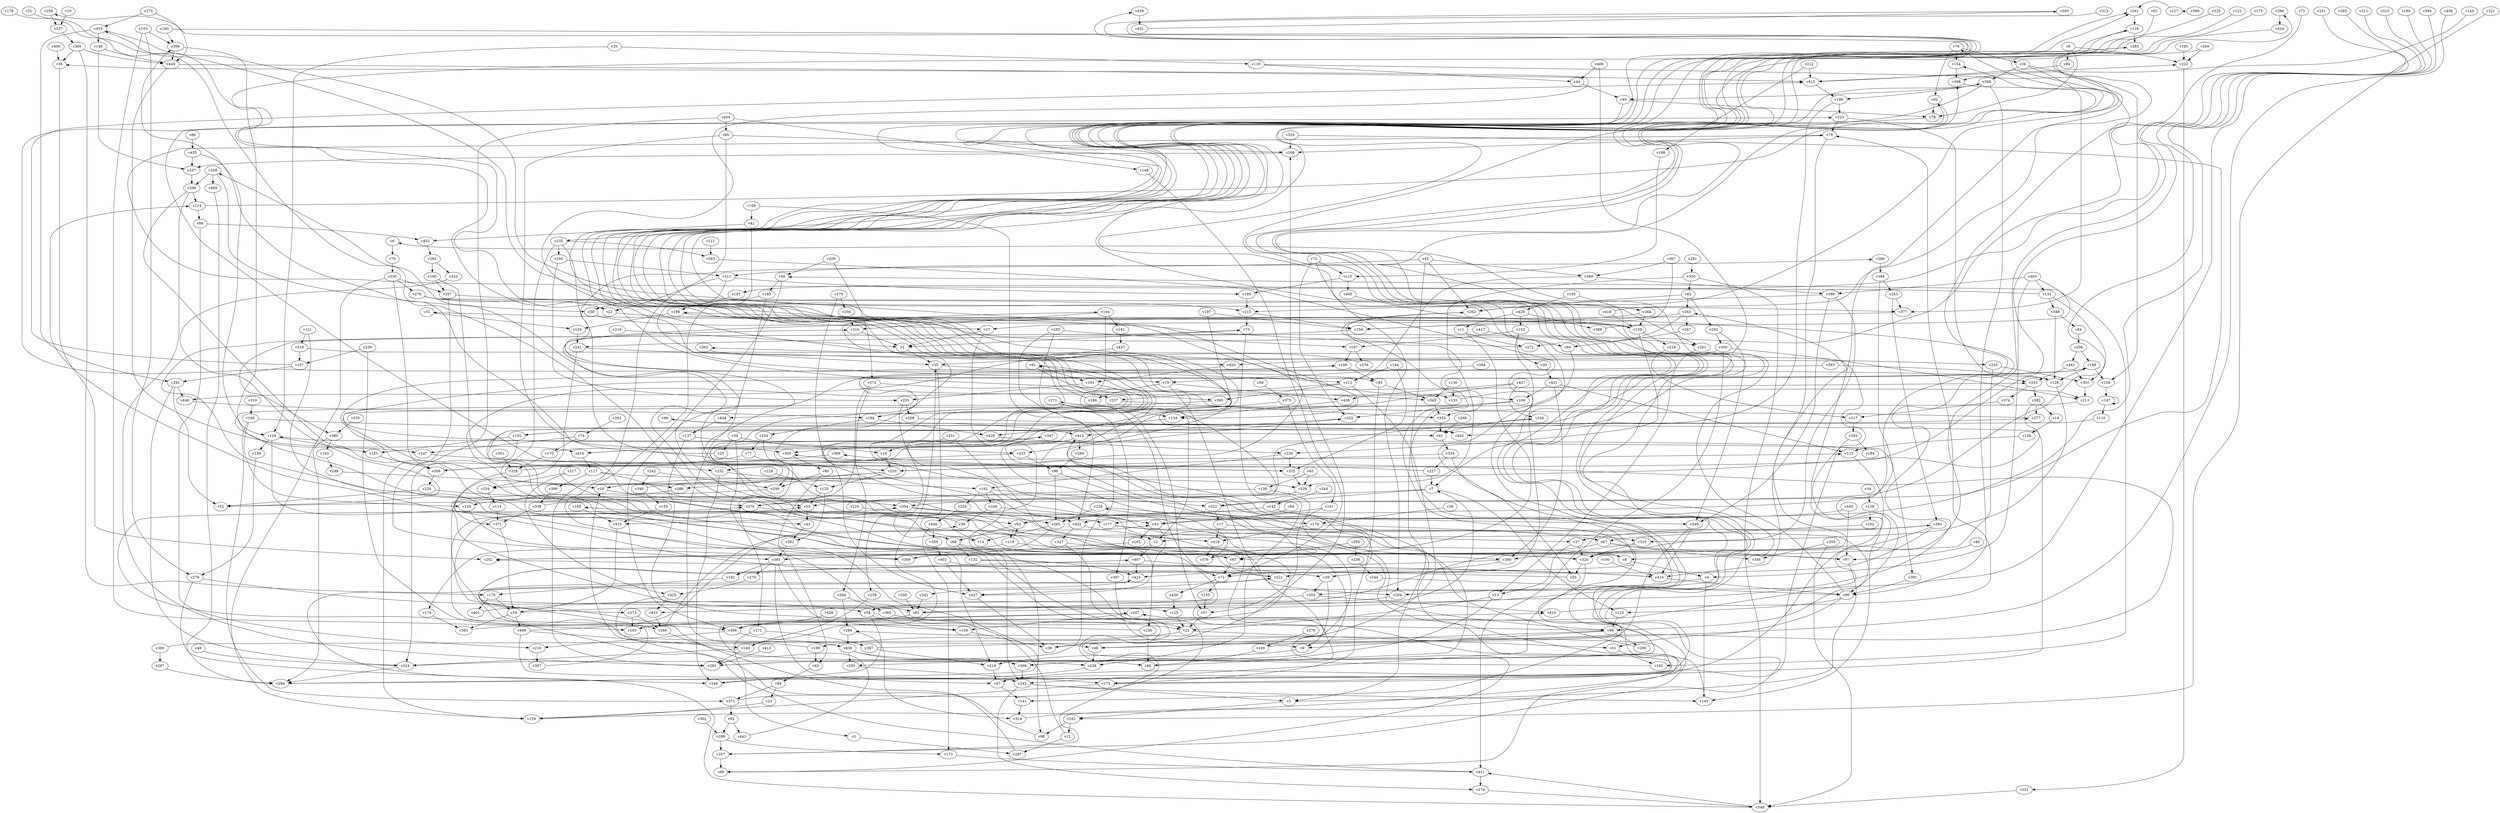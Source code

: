 // Benchmark game 674 - 450 vertices
// time_bound: 188
// targets: v389
digraph G {
    v0 [name="v0", player=0];
    v1 [name="v1", player=1];
    v2 [name="v2", player=0];
    v3 [name="v3", player=0];
    v4 [name="v4", player=1];
    v5 [name="v5", player=0];
    v6 [name="v6", player=1];
    v7 [name="v7", player=0];
    v8 [name="v8", player=1];
    v9 [name="v9", player=1];
    v10 [name="v10", player=1];
    v11 [name="v11", player=0];
    v12 [name="v12", player=0];
    v13 [name="v13", player=0];
    v14 [name="v14", player=1];
    v15 [name="v15", player=1];
    v16 [name="v16", player=1];
    v17 [name="v17", player=0];
    v18 [name="v18", player=0];
    v19 [name="v19", player=0];
    v20 [name="v20", player=1];
    v21 [name="v21", player=1];
    v22 [name="v22", player=1];
    v23 [name="v23", player=1];
    v24 [name="v24", player=0];
    v25 [name="v25", player=0];
    v26 [name="v26", player=1];
    v27 [name="v27", player=0];
    v28 [name="v28", player=0];
    v29 [name="v29", player=0];
    v30 [name="v30", player=0];
    v31 [name="v31", player=0];
    v32 [name="v32", player=0];
    v33 [name="v33", player=0];
    v34 [name="v34", player=1];
    v35 [name="v35", player=0];
    v36 [name="v36", player=0];
    v37 [name="v37", player=1];
    v38 [name="v38", player=1];
    v39 [name="v39", player=0];
    v40 [name="v40", player=1];
    v41 [name="v41", player=0];
    v42 [name="v42", player=1];
    v43 [name="v43", player=0];
    v44 [name="v44", player=0];
    v45 [name="v45", player=0];
    v46 [name="v46", player=1];
    v47 [name="v47", player=0];
    v48 [name="v48", player=0];
    v49 [name="v49", player=1];
    v50 [name="v50", player=1];
    v51 [name="v51", player=0];
    v52 [name="v52", player=1];
    v53 [name="v53", player=0];
    v54 [name="v54", player=0];
    v55 [name="v55", player=1];
    v56 [name="v56", player=1];
    v57 [name="v57", player=1];
    v58 [name="v58", player=1];
    v59 [name="v59", player=1];
    v60 [name="v60", player=0];
    v61 [name="v61", player=1];
    v62 [name="v62", player=1];
    v63 [name="v63", player=0];
    v64 [name="v64", player=1];
    v65 [name="v65", player=1];
    v66 [name="v66", player=0];
    v67 [name="v67", player=0];
    v68 [name="v68", player=0];
    v69 [name="v69", player=0];
    v70 [name="v70", player=1];
    v71 [name="v71", player=0];
    v72 [name="v72", player=0];
    v73 [name="v73", player=1];
    v74 [name="v74", player=1];
    v75 [name="v75", player=0];
    v76 [name="v76", player=0];
    v77 [name="v77", player=1];
    v78 [name="v78", player=1];
    v79 [name="v79", player=0];
    v80 [name="v80", player=1];
    v81 [name="v81", player=1];
    v82 [name="v82", player=0];
    v83 [name="v83", player=0];
    v84 [name="v84", player=0];
    v85 [name="v85", player=0];
    v86 [name="v86", player=0];
    v87 [name="v87", player=1];
    v88 [name="v88", player=0];
    v89 [name="v89", player=0];
    v90 [name="v90", player=1];
    v91 [name="v91", player=1];
    v92 [name="v92", player=0];
    v93 [name="v93", player=1];
    v94 [name="v94", player=0];
    v95 [name="v95", player=0];
    v96 [name="v96", player=1];
    v97 [name="v97", player=1];
    v98 [name="v98", player=0];
    v99 [name="v99", player=0];
    v100 [name="v100", player=1];
    v101 [name="v101", player=0];
    v102 [name="v102", player=1];
    v103 [name="v103", player=1];
    v104 [name="v104", player=1];
    v105 [name="v105", player=1];
    v106 [name="v106", player=1];
    v107 [name="v107", player=1];
    v108 [name="v108", player=1];
    v109 [name="v109", player=0];
    v110 [name="v110", player=1];
    v111 [name="v111", player=0];
    v112 [name="v112", player=1];
    v113 [name="v113", player=1];
    v114 [name="v114", player=0];
    v115 [name="v115", player=0];
    v116 [name="v116", player=1];
    v117 [name="v117", player=1];
    v118 [name="v118", player=1];
    v119 [name="v119", player=1];
    v120 [name="v120", player=1];
    v121 [name="v121", player=0];
    v122 [name="v122", player=1];
    v123 [name="v123", player=1];
    v124 [name="v124", player=0];
    v125 [name="v125", player=1];
    v126 [name="v126", player=1];
    v127 [name="v127", player=1];
    v128 [name="v128", player=1];
    v129 [name="v129", player=0];
    v130 [name="v130", player=1];
    v131 [name="v131", player=1];
    v132 [name="v132", player=0];
    v133 [name="v133", player=1];
    v134 [name="v134", player=0];
    v135 [name="v135", player=1];
    v136 [name="v136", player=1];
    v137 [name="v137", player=0];
    v138 [name="v138", player=1];
    v139 [name="v139", player=0];
    v140 [name="v140", player=0];
    v141 [name="v141", player=0];
    v142 [name="v142", player=0];
    v143 [name="v143", player=1];
    v144 [name="v144", player=0];
    v145 [name="v145", player=1];
    v146 [name="v146", player=0];
    v147 [name="v147", player=1];
    v148 [name="v148", player=0];
    v149 [name="v149", player=0];
    v150 [name="v150", player=1];
    v151 [name="v151", player=0];
    v152 [name="v152", player=1];
    v153 [name="v153", player=0];
    v154 [name="v154", player=0];
    v155 [name="v155", player=1];
    v156 [name="v156", player=0];
    v157 [name="v157", player=1];
    v158 [name="v158", player=0];
    v159 [name="v159", player=0];
    v160 [name="v160", player=0];
    v161 [name="v161", player=1];
    v162 [name="v162", player=0];
    v163 [name="v163", player=1];
    v164 [name="v164", player=0];
    v165 [name="v165", player=1];
    v166 [name="v166", player=1];
    v167 [name="v167", player=0];
    v168 [name="v168", player=1];
    v169 [name="v169", player=1];
    v170 [name="v170", player=1];
    v171 [name="v171", player=0];
    v172 [name="v172", player=1];
    v173 [name="v173", player=0];
    v174 [name="v174", player=1];
    v175 [name="v175", player=1];
    v176 [name="v176", player=1];
    v177 [name="v177", player=0];
    v178 [name="v178", player=0];
    v179 [name="v179", player=1];
    v180 [name="v180", player=1];
    v181 [name="v181", player=0];
    v182 [name="v182", player=0];
    v183 [name="v183", player=1];
    v184 [name="v184", player=0];
    v185 [name="v185", player=0];
    v186 [name="v186", player=0];
    v187 [name="v187", player=0];
    v188 [name="v188", player=1];
    v189 [name="v189", player=1];
    v190 [name="v190", player=0];
    v191 [name="v191", player=0];
    v192 [name="v192", player=0];
    v193 [name="v193", player=1];
    v194 [name="v194", player=0];
    v195 [name="v195", player=0];
    v196 [name="v196", player=0];
    v197 [name="v197", player=0];
    v198 [name="v198", player=0];
    v199 [name="v199", player=0];
    v200 [name="v200", player=1];
    v201 [name="v201", player=1];
    v202 [name="v202", player=0];
    v203 [name="v203", player=1];
    v204 [name="v204", player=1];
    v205 [name="v205", player=0];
    v206 [name="v206", player=1];
    v207 [name="v207", player=0];
    v208 [name="v208", player=1];
    v209 [name="v209", player=1];
    v210 [name="v210", player=1];
    v211 [name="v211", player=1];
    v212 [name="v212", player=1];
    v213 [name="v213", player=1];
    v214 [name="v214", player=0];
    v215 [name="v215", player=0];
    v216 [name="v216", player=0];
    v217 [name="v217", player=1];
    v218 [name="v218", player=0];
    v219 [name="v219", player=0];
    v220 [name="v220", player=0];
    v221 [name="v221", player=1];
    v222 [name="v222", player=1];
    v223 [name="v223", player=1];
    v224 [name="v224", player=1];
    v225 [name="v225", player=1];
    v226 [name="v226", player=0];
    v227 [name="v227", player=1];
    v228 [name="v228", player=1];
    v229 [name="v229", player=0];
    v230 [name="v230", player=1];
    v231 [name="v231", player=1];
    v232 [name="v232", player=0];
    v233 [name="v233", player=0];
    v234 [name="v234", player=0];
    v235 [name="v235", player=1];
    v236 [name="v236", player=1];
    v237 [name="v237", player=0];
    v238 [name="v238", player=0];
    v239 [name="v239", player=0];
    v240 [name="v240", player=0];
    v241 [name="v241", player=0];
    v242 [name="v242", player=0];
    v243 [name="v243", player=0];
    v244 [name="v244", player=1];
    v245 [name="v245", player=1];
    v246 [name="v246", player=1];
    v247 [name="v247", player=1];
    v248 [name="v248", player=1];
    v249 [name="v249", player=0];
    v250 [name="v250", player=0];
    v251 [name="v251", player=1];
    v252 [name="v252", player=1];
    v253 [name="v253", player=0];
    v254 [name="v254", player=1];
    v255 [name="v255", player=0];
    v256 [name="v256", player=1];
    v257 [name="v257", player=0];
    v258 [name="v258", player=0];
    v259 [name="v259", player=0];
    v260 [name="v260", player=0];
    v261 [name="v261", player=0];
    v262 [name="v262", player=0];
    v263 [name="v263", player=1];
    v264 [name="v264", player=1];
    v265 [name="v265", player=1];
    v266 [name="v266", player=1];
    v267 [name="v267", player=0];
    v268 [name="v268", player=1];
    v269 [name="v269", player=0];
    v270 [name="v270", player=1];
    v271 [name="v271", player=1];
    v272 [name="v272", player=1];
    v273 [name="v273", player=0];
    v274 [name="v274", player=0];
    v275 [name="v275", player=0];
    v276 [name="v276", player=1];
    v277 [name="v277", player=1];
    v278 [name="v278", player=1];
    v279 [name="v279", player=0];
    v280 [name="v280", player=0];
    v281 [name="v281", player=1];
    v282 [name="v282", player=0];
    v283 [name="v283", player=1];
    v284 [name="v284", player=1];
    v285 [name="v285", player=1];
    v286 [name="v286", player=1];
    v287 [name="v287", player=0];
    v288 [name="v288", player=0];
    v289 [name="v289", player=1];
    v290 [name="v290", player=1];
    v291 [name="v291", player=1];
    v292 [name="v292", player=0];
    v293 [name="v293", player=1];
    v294 [name="v294", player=0];
    v295 [name="v295", player=0];
    v296 [name="v296", player=0];
    v297 [name="v297", player=0];
    v298 [name="v298", player=0];
    v299 [name="v299", player=1];
    v300 [name="v300", player=0];
    v301 [name="v301", player=0];
    v302 [name="v302", player=0];
    v303 [name="v303", player=1];
    v304 [name="v304", player=1];
    v305 [name="v305", player=0];
    v306 [name="v306", player=1];
    v307 [name="v307", player=1];
    v308 [name="v308", player=0];
    v309 [name="v309", player=1];
    v310 [name="v310", player=1];
    v311 [name="v311", player=1];
    v312 [name="v312", player=1];
    v313 [name="v313", player=0];
    v314 [name="v314", player=1];
    v315 [name="v315", player=0];
    v316 [name="v316", player=0];
    v317 [name="v317", player=0];
    v318 [name="v318", player=1];
    v319 [name="v319", player=1];
    v320 [name="v320", player=0];
    v321 [name="v321", player=1];
    v322 [name="v322", player=1];
    v323 [name="v323", player=0];
    v324 [name="v324", player=1];
    v325 [name="v325", player=1];
    v326 [name="v326", player=0];
    v327 [name="v327", player=0];
    v328 [name="v328", player=0];
    v329 [name="v329", player=0];
    v330 [name="v330", player=0];
    v331 [name="v331", player=1];
    v332 [name="v332", player=0];
    v333 [name="v333", player=1];
    v334 [name="v334", player=1];
    v335 [name="v335", player=0];
    v336 [name="v336", player=1];
    v337 [name="v337", player=1];
    v338 [name="v338", player=0];
    v339 [name="v339", player=1];
    v340 [name="v340", player=0];
    v341 [name="v341", player=0];
    v342 [name="v342", player=1];
    v343 [name="v343", player=1];
    v344 [name="v344", player=1];
    v345 [name="v345", player=0];
    v346 [name="v346", player=1];
    v347 [name="v347", player=1];
    v348 [name="v348", player=0];
    v349 [name="v349", player=0];
    v350 [name="v350", player=1];
    v351 [name="v351", player=1];
    v352 [name="v352", player=0];
    v353 [name="v353", player=1];
    v354 [name="v354", player=1];
    v355 [name="v355", player=1];
    v356 [name="v356", player=1];
    v357 [name="v357", player=1];
    v358 [name="v358", player=1];
    v359 [name="v359", player=1];
    v360 [name="v360", player=0];
    v361 [name="v361", player=1];
    v362 [name="v362", player=0];
    v363 [name="v363", player=0];
    v364 [name="v364", player=0];
    v365 [name="v365", player=0];
    v366 [name="v366", player=1];
    v367 [name="v367", player=0];
    v368 [name="v368", player=1];
    v369 [name="v369", player=1];
    v370 [name="v370", player=1];
    v371 [name="v371", player=1];
    v372 [name="v372", player=1];
    v373 [name="v373", player=1];
    v374 [name="v374", player=0];
    v375 [name="v375", player=1];
    v376 [name="v376", player=1];
    v377 [name="v377", player=1];
    v378 [name="v378", player=1];
    v379 [name="v379", player=1];
    v380 [name="v380", player=1];
    v381 [name="v381", player=1];
    v382 [name="v382", player=1];
    v383 [name="v383", player=0];
    v384 [name="v384", player=1];
    v385 [name="v385", player=0];
    v386 [name="v386", player=1];
    v387 [name="v387", player=0];
    v388 [name="v388", player=1];
    v389 [name="v389", player=0, target=1];
    v390 [name="v390", player=0];
    v391 [name="v391", player=0];
    v392 [name="v392", player=0];
    v393 [name="v393", player=0];
    v394 [name="v394", player=1];
    v395 [name="v395", player=1];
    v396 [name="v396", player=0];
    v397 [name="v397", player=1];
    v398 [name="v398", player=1];
    v399 [name="v399", player=0];
    v400 [name="v400", player=0];
    v401 [name="v401", player=0];
    v402 [name="v402", player=0];
    v403 [name="v403", player=0];
    v404 [name="v404", player=0];
    v405 [name="v405", player=0];
    v406 [name="v406", player=0];
    v407 [name="v407", player=0];
    v408 [name="v408", player=1];
    v409 [name="v409", player=0];
    v410 [name="v410", player=1];
    v411 [name="v411", player=0];
    v412 [name="v412", player=0];
    v413 [name="v413", player=1];
    v414 [name="v414", player=0];
    v415 [name="v415", player=1];
    v416 [name="v416", player=0];
    v417 [name="v417", player=0];
    v418 [name="v418", player=0];
    v419 [name="v419", player=0];
    v420 [name="v420", player=0];
    v421 [name="v421", player=1];
    v422 [name="v422", player=1];
    v423 [name="v423", player=1];
    v424 [name="v424", player=1];
    v425 [name="v425", player=0];
    v426 [name="v426", player=1];
    v427 [name="v427", player=0];
    v428 [name="v428", player=0];
    v429 [name="v429", player=1];
    v430 [name="v430", player=1];
    v431 [name="v431", player=1];
    v432 [name="v432", player=0];
    v433 [name="v433", player=0];
    v434 [name="v434", player=0];
    v435 [name="v435", player=0];
    v436 [name="v436", player=0];
    v437 [name="v437", player=1];
    v438 [name="v438", player=1];
    v439 [name="v439", player=1];
    v440 [name="v440", player=1];
    v441 [name="v441", player=1];
    v442 [name="v442", player=1];
    v443 [name="v443", player=0];
    v444 [name="v444", player=1];
    v445 [name="v445", player=0];
    v446 [name="v446", player=0];
    v447 [name="v447", player=0];
    v448 [name="v448", player=1];
    v449 [name="v449", player=0];

    v0 -> v78;
    v1 -> v35;
    v2 -> v174 [constraint="t >= 4"];
    v3 -> v252;
    v4 -> v145;
    v5 -> v287;
    v6 -> v70;
    v7 -> v123;
    v8 -> v361 [constraint="t mod 4 == 3"];
    v9 -> v219;
    v10 -> v337;
    v11 -> v87;
    v12 -> v73 [constraint="t < 7"];
    v13 -> v369;
    v14 -> v185 [constraint="t < 15"];
    v15 -> v204;
    v16 -> v370;
    v17 -> v419;
    v18 -> v220;
    v19 -> v158;
    v20 -> v124;
    v21 -> v199;
    v22 -> v2 [constraint="t >= 5"];
    v23 -> v159;
    v24 -> v82 [constraint="t >= 5"];
    v25 -> v396 [constraint="t >= 4"];
    v26 -> v368;
    v27 -> v315;
    v28 -> v179;
    v29 -> v303;
    v30 -> v421;
    v31 -> v345 [constraint="t >= 1"];
    v32 -> v126;
    v33 -> v162;
    v34 -> v138;
    v35 -> v14;
    v36 -> v202;
    v37 -> v320;
    v38 -> v166;
    v39 -> v113 [constraint="t mod 5 == 2"];
    v40 -> v7 [constraint="t mod 3 == 0"];
    v41 -> v334;
    v42 -> v432;
    v43 -> v392;
    v44 -> v40;
    v45 -> v360;
    v46 -> v97;
    v47 -> v141;
    v48 -> v238;
    v49 -> v324;
    v50 -> v18;
    v51 -> v182;
    v52 -> v336 [constraint="t < 7"];
    v53 -> v43;
    v54 -> v146;
    v55 -> v214 [constraint="t < 5"];
    v56 -> v183;
    v57 -> v21;
    v58 -> v27;
    v59 -> v375;
    v60 -> v353;
    v61 -> v109 [constraint="t mod 2 == 1"];
    v62 -> v292;
    v63 -> v95;
    v64 -> v422;
    v65 -> v136 [constraint="t mod 2 == 1"];
    v66 -> v352 [constraint="t >= 4"];
    v67 -> v433 [constraint="t < 13"];
    v68 -> v132;
    v69 -> v316 [constraint="t >= 1"];
    v70 -> v330;
    v71 -> v155;
    v72 -> v352;
    v73 -> v1;
    v74 -> v247;
    v75 -> v241 [constraint="t >= 1"];
    v76 -> v26;
    v77 -> v356;
    v78 -> v83 [constraint="t >= 4"];
    v79 -> v166;
    v80 -> v299;
    v81 -> v7;
    v82 -> v283 [constraint="t < 9"];
    v83 -> v345;
    v84 -> v206;
    v85 -> v22;
    v86 -> v435;
    v87 -> v71;
    v88 -> v412;
    v89 -> v210;
    v90 -> v6 [constraint="t < 12"];
    v91 -> v395;
    v92 -> v443;
    v93 -> v124 [constraint="t < 6"];
    v94 -> v415;
    v95 -> v373;
    v96 -> v69 [constraint="t < 6"];
    v97 -> v188 [constraint="t mod 5 == 1"];
    v98 -> v221 [constraint="t mod 3 == 0"];
    v99 -> v48;
    v100 -> v414;
    v101 -> v33;
    v102 -> v67;
    v103 -> v193;
    v104 -> v316;
    v105 -> v255;
    v106 -> v135 [constraint="t < 6"];
    v107 -> v298;
    v108 -> v38;
    v109 -> v192 [constraint="t mod 3 == 2"];
    v110 -> v357 [constraint="t >= 5"];
    v111 -> v383;
    v112 -> v38;
    v113 -> v145;
    v114 -> v371;
    v115 -> v189;
    v116 -> v444 [constraint="t mod 4 == 1"];
    v117 -> v87 [constraint="t < 14"];
    v118 -> v202;
    v119 -> v90 [constraint="t mod 3 == 2"];
    v120 -> v392;
    v121 -> v318;
    v122 -> v235 [constraint="t mod 2 == 0"];
    v123 -> v99;
    v124 -> v151;
    v125 -> v21;
    v126 -> v241;
    v127 -> v341 [constraint="t mod 4 == 3"];
    v128 -> v280 [constraint="t < 15"];
    v129 -> v309 [constraint="t mod 5 == 3"];
    v130 -> v135;
    v131 -> v79 [constraint="t mod 3 == 1"];
    v132 -> v423 [constraint="t mod 2 == 1"];
    v133 -> v315;
    v134 -> v428;
    v135 -> v213 [constraint="t < 15"];
    v136 -> v260;
    v137 -> v233;
    v138 -> v102;
    v139 -> v279;
    v140 -> v35;
    v141 -> v314;
    v142 -> v357 [constraint="t >= 2"];
    v143 -> v398 [constraint="t < 12"];
    v144 -> v112;
    v145 -> v228 [constraint="t >= 4"];
    v146 -> v368 [constraint="t >= 1"];
    v147 -> v147;
    v148 -> v440;
    v149 -> v71;
    v150 -> v258 [constraint="t < 6"];
    v151 -> v356;
    v152 -> v151;
    v153 -> v29;
    v154 -> v398;
    v155 -> v57;
    v156 -> v147;
    v157 -> v415 [constraint="t >= 2"];
    v158 -> v113;
    v159 -> v262 [constraint="t mod 4 == 3"];
    v160 -> v99 [constraint="t mod 2 == 1"];
    v161 -> v322;
    v162 -> v309;
    v163 -> v248;
    v164 -> v439 [constraint="t >= 4"];
    v165 -> v222;
    v166 -> v107;
    v167 -> v276;
    v168 -> v41;
    v169 -> v422;
    v170 -> v341 [constraint="t mod 5 == 2"];
    v171 -> v5;
    v172 -> v284 [constraint="t >= 1"];
    v173 -> v411;
    v174 -> v363;
    v175 -> v262 [constraint="t < 13"];
    v176 -> v401;
    v177 -> v99 [constraint="t >= 4"];
    v178 -> v447 [constraint="t >= 1"];
    v179 -> v419;
    v180 -> v33 [constraint="t mod 2 == 1"];
    v181 -> v437;
    v182 -> v333 [constraint="t mod 3 == 1"];
    v183 -> v58;
    v184 -> v188 [constraint="t mod 4 == 1"];
    v185 -> v315;
    v186 -> v442;
    v187 -> v196;
    v188 -> v128;
    v189 -> v215;
    v190 -> v232;
    v191 -> v416 [constraint="t < 13"];
    v192 -> v176;
    v193 -> v106 [constraint="t >= 5"];
    v194 -> v234;
    v195 -> v201;
    v196 -> v126;
    v197 -> v233;
    v198 -> v115;
    v199 -> v16;
    v200 -> v81;
    v201 -> v13;
    v202 -> v412 [constraint="t mod 2 == 1"];
    v203 -> v184;
    v204 -> v54;
    v205 -> v236;
    v206 -> v441;
    v207 -> v108;
    v208 -> v442;
    v209 -> v372;
    v210 -> v307;
    v211 -> v283;
    v212 -> v415;
    v213 -> v219 [constraint="t mod 4 == 2"];
    v214 -> v76 [constraint="t < 9"];
    v215 -> v358;
    v216 -> v1;
    v217 -> v425;
    v218 -> v317;
    v219 -> v47;
    v220 -> v286;
    v221 -> v326 [constraint="t mod 3 == 2"];
    v222 -> v331;
    v223 -> v333;
    v224 -> v354;
    v225 -> v265;
    v226 -> v332;
    v227 -> v277 [constraint="t mod 4 == 3"];
    v228 -> v179;
    v229 -> v120;
    v230 -> v370 [constraint="t < 5"];
    v231 -> v419;
    v232 -> v161;
    v233 -> v96;
    v234 -> v171;
    v235 -> v332;
    v236 -> v244;
    v237 -> v353;
    v238 -> v146;
    v239 -> v157;
    v240 -> v414;
    v241 -> v420;
    v242 -> v299;
    v243 -> v274;
    v244 -> v90;
    v245 -> v301;
    v246 -> v39;
    v247 -> v220;
    v248 -> v16;
    v249 -> v207 [constraint="t >= 4"];
    v250 -> v446;
    v251 -> v187 [constraint="t < 10"];
    v252 -> v12;
    v253 -> v377;
    v254 -> v114;
    v255 -> v259;
    v256 -> v316;
    v257 -> v215;
    v258 -> v337;
    v259 -> v140;
    v260 -> v125 [constraint="t < 6"];
    v261 -> v74;
    v262 -> v423 [constraint="t mod 3 == 2"];
    v263 -> v201 [constraint="t < 8"];
    v264 -> v150;
    v265 -> v14;
    v266 -> v33 [constraint="t < 12"];
    v267 -> v60;
    v268 -> v41;
    v269 -> v245 [constraint="t < 14"];
    v270 -> v425;
    v271 -> v134;
    v272 -> v32 [constraint="t < 6"];
    v273 -> v193;
    v274 -> v349;
    v275 -> v440;
    v276 -> v104 [constraint="t >= 5"];
    v277 -> v341 [constraint="t >= 3"];
    v278 -> v152 [constraint="t < 15"];
    v279 -> v146;
    v280 -> v394;
    v281 -> v350;
    v282 -> v323;
    v283 -> v434 [constraint="t < 8"];
    v284 -> v438;
    v285 -> v167;
    v286 -> v129;
    v287 -> v407 [constraint="t >= 5"];
    v288 -> v96;
    v289 -> v173;
    v290 -> v116 [constraint="t mod 4 == 2"];
    v291 -> v52;
    v292 -> v240;
    v293 -> v254 [constraint="t mod 5 == 4"];
    v294 -> v347 [constraint="t >= 1"];
    v295 -> v172;
    v296 -> v424;
    v297 -> v294;
    v298 -> v320 [constraint="t < 8"];
    v299 -> v99 [constraint="t >= 4"];
    v300 -> v213 [constraint="t < 8"];
    v301 -> v213;
    v302 -> v289;
    v303 -> v81;
    v304 -> v365;
    v305 -> v80;
    v306 -> v210;
    v307 -> v354 [constraint="t < 11"];
    v308 -> v356;
    v309 -> v343 [constraint="t mod 4 == 1"];
    v310 -> v260;
    v311 -> v220 [constraint="t >= 3"];
    v312 -> v376 [constraint="t < 10"];
    v313 -> v370 [constraint="t mod 5 == 3"];
    v314 -> v398 [constraint="t mod 3 == 2"];
    v315 -> v24;
    v316 -> v1;
    v317 -> v203;
    v318 -> v306 [constraint="t < 7"];
    v319 -> v168;
    v320 -> v243;
    v321 -> v252 [constraint="t >= 1"];
    v322 -> v17;
    v323 -> v52 [constraint="t mod 5 == 0"];
    v324 -> v294;
    v325 -> v134 [constraint="t mod 2 == 1"];
    v326 -> v409;
    v327 -> v21;
    v328 -> v362 [constraint="t < 6"];
    v329 -> v322 [constraint="t < 10"];
    v330 -> v159;
    v331 -> v349;
    v332 -> v305 [constraint="t < 5"];
    v333 -> v382;
    v334 -> v55;
    v335 -> v380;
    v336 -> v41;
    v337 -> v366 [constraint="t < 13"];
    v338 -> v271 [constraint="t mod 5 == 3"];
    v339 -> v43 [constraint="t mod 5 == 0"];
    v340 -> v88 [constraint="t >= 2"];
    v341 -> v116;
    v342 -> v81;
    v343 -> v27;
    v344 -> v142;
    v345 -> v353;
    v346 -> v154 [constraint="t < 6"];
    v347 -> v416;
    v348 -> v84;
    v349 -> v423 [constraint="t mod 5 == 1"];
    v350 -> v62;
    v351 -> v328;
    v352 -> v412;
    v353 -> v41;
    v354 -> v68;
    v355 -> v346;
    v356 -> v91 [constraint="t mod 4 == 2"];
    v357 -> v69;
    v358 -> v380 [constraint="t < 12"];
    v359 -> v402;
    v360 -> v112;
    v361 -> v320;
    v362 -> v35;
    v363 -> v207 [constraint="t >= 2"];
    v364 -> v15;
    v365 -> v21;
    v366 -> v36;
    v367 -> v360;
    v368 -> v295 [constraint="t mod 5 == 3"];
    v369 -> v243;
    v370 -> v93;
    v371 -> v24;
    v372 -> v370;
    v373 -> v223 [constraint="t mod 4 == 3"];
    v374 -> v317;
    v375 -> v194;
    v376 -> v91 [constraint="t >= 5"];
    v377 -> v16 [constraint="t < 15"];
    v378 -> v249;
    v379 -> v447;
    v380 -> v163;
    v381 -> v192;
    v382 -> v277;
    v383 -> v303 [constraint="t < 12"];
    v384 -> v342 [constraint="t mod 4 == 0"];
    v385 -> v381 [constraint="t >= 2"];
    v386 -> v240;
    v387 -> v308 [constraint="t >= 4"];
    v388 -> v56 [constraint="t mod 3 == 2"];
    v389 -> v36 [constraint="t < 15"];
    v390 -> v127 [constraint="t mod 3 == 0"];
    v391 -> v90;
    v392 -> v381;
    v393 -> v369 [constraint="t >= 5"];
    v394 -> v253;
    v395 -> v294 [constraint="t < 10"];
    v396 -> v440;
    v397 -> v9;
    v398 -> v152 [constraint="t mod 4 == 3"];
    v399 -> v338;
    v400 -> v36;
    v401 -> v196 [constraint="t < 5"];
    v402 -> v221;
    v403 -> v386;
    v404 -> v85;
    v405 -> v150;
    v406 -> v44;
    v407 -> v423;
    v408 -> v48 [constraint="t < 15"];
    v409 -> v294;
    v410 -> v79;
    v411 -> v53 [constraint="t >= 1"];
    v412 -> v305;
    v413 -> v283;
    v414 -> v202 [constraint="t mod 4 == 3"];
    v415 -> v222 [constraint="t mod 2 == 1"];
    v416 -> v117;
    v417 -> v60;
    v418 -> v296 [constraint="t < 12"];
    v419 -> v376;
    v420 -> v191;
    v421 -> v109;
    v422 -> v327;
    v423 -> v273 [constraint="t < 11"];
    v424 -> v47 [constraint="t < 10"];
    v425 -> v48;
    v426 -> v306;
    v427 -> v194 [constraint="t < 7"];
    v428 -> v226;
    v429 -> v11;
    v430 -> v125;
    v431 -> v293 [constraint="t >= 2"];
    v432 -> v282;
    v433 -> v266;
    v434 -> v264 [constraint="t >= 1"];
    v435 -> v124;
    v436 -> v134;
    v437 -> v448 [constraint="t < 8"];
    v438 -> v369;
    v439 -> v431;
    v440 -> v415;
    v441 -> v301;
    v442 -> v263 [constraint="t >= 4"];
    v443 -> v410 [constraint="t mod 3 == 0"];
    v444 -> v137;
    v445 -> v177;
    v446 -> v173;
    v447 -> v38;
    v448 -> v194;
    v449 -> v39 [constraint="t >= 3"];
    v304 -> v284;
    v42 -> v309;
    v71 -> v430;
    v112 -> v395;
    v67 -> v97;
    v81 -> v306;
    v330 -> v257;
    v278 -> v377;
    v7 -> v354;
    v152 -> v324;
    v99 -> v290;
    v271 -> v71;
    v199 -> v63;
    v435 -> v107;
    v118 -> v93;
    v278 -> v22;
    v119 -> v44;
    v211 -> v189;
    v326 -> v298;
    v203 -> v47;
    v115 -> v405;
    v394 -> v391;
    v226 -> v161;
    v45 -> v262;
    v117 -> v399;
    v303 -> v410;
    v264 -> v358;
    v427 -> v336;
    v20 -> v119;
    v50 -> v25;
    v224 -> v52;
    v404 -> v381;
    v220 -> v120;
    v257 -> v159;
    v246 -> v33;
    v170 -> v328;
    v220 -> v16;
    v206 -> v188;
    v21 -> v51;
    v367 -> v358;
    v381 -> v47;
    v148 -> v107;
    v343 -> v267;
    v429 -> v153;
    v421 -> v260;
    v76 -> v82;
    v96 -> v265;
    v194 -> v428;
    v333 -> v374;
    v140 -> v283;
    v137 -> v81;
    v343 -> v272;
    v387 -> v219;
    v411 -> v274;
    v2 -> v407;
    v27 -> v1;
    v429 -> v388;
    v449 -> v243;
    v438 -> v66;
    v235 -> v105;
    v330 -> v356;
    v300 -> v35;
    v242 -> v340;
    v406 -> v420;
    v350 -> v349;
    v45 -> v211;
    v326 -> v58;
    v215 -> v73;
    v130 -> v345;
    v249 -> v66;
    v381 -> v108;
    v93 -> v118;
    v373 -> v92;
    v167 -> v106;
    v379 -> v256;
    v121 -> v53;
    v255 -> v208;
    v99 -> v9;
    v26 -> v377;
    v239 -> v266;
    v147 -> v110;
    v190 -> v257;
    v320 -> v55;
    v7 -> v322;
    v245 -> v8;
    v230 -> v66;
    v76 -> v154;
    v355 -> v349;
    v161 -> v98;
    v207 -> v193;
    v425 -> v433;
    v334 -> v220;
    v140 -> v324;
    v415 -> v186;
    v212 -> v198;
    v77 -> v299;
    v232 -> v146;
    v150 -> v218;
    v92 -> v289;
    v438 -> v295;
    v196 -> v150;
    v349 -> v411;
    v4 -> v204;
    v289 -> v357;
    v68 -> v320;
    v85 -> v166;
    v150 -> v226;
    v161 -> v250;
    v80 -> v63;
    v217 -> v254;
    v228 -> v265;
    v446 -> v359;
    v101 -> v57;
    v104 -> v2;
    v37 -> v13;
    v24 -> v363;
    v318 -> v157;
    v372 -> v237;
    v282 -> v190;
    v434 -> v291;
    v252 -> v98;
    v13 -> v21;
    v8 -> v4;
    v402 -> v447;
    v329 -> v166;
    v360 -> v386;
    v366 -> v176;
    v449 -> v140;
    v214 -> v89;
    v354 -> v422;
    v183 -> v438;
    v82 -> v78;
    v269 -> v222;
    v350 -> v339;
    v12 -> v287;
    v291 -> v324;
    v234 -> v77;
    v298 -> v283;
    v434 -> v148;
    v266 -> v238;
    v132 -> v414;
    v310 -> v320;
    v235 -> v383;
    v124 -> v177;
    v93 -> v68;
    v68 -> v243;
    v275 -> v434;
    v85 -> v305;
    v188 -> v156;
    v161 -> v246;
    v253 -> v361;
    v403 -> v182;
    v79 -> v414;
    v112 -> v237;
    v418 -> v150;
    v243 -> v3;
    v265 -> v381;
    v15 -> v164;
    v118 -> v87;
    v382 -> v19;
    v330 -> v278;
    v136 -> v53;
    v368 -> v40;
    v153 -> v30;
    v386 -> v320;
    v62 -> v262;
    v72 -> v204;
    v65 -> v339;
    v169 -> v42;
    v407 -> v29;
    v292 -> v300;
    v298 -> v214;
    v327 -> v8;
    v271 -> v57;
    v356 -> v224;
    v35 -> v112;
    v131 -> v301;
    v284 -> v314;
    v168 -> v129;
    v40 -> v78;
    v17 -> v310;
    v241 -> v306;
    v328 -> v371;
    v74 -> v170;
    v195 -> v429;
    v380 -> v294;
    v73 -> v238;
    v128 -> v310;
    v24 -> v449;
    v97 -> v3;
    v233 -> v232;
    v186 -> v223;
    v131 -> v348;
    v160 -> v396;
    v209 -> v56;
    v361 -> v37;
    v404 -> v149;
    v172 -> v159;
    v235 -> v286;
    v103 -> v279;
    v33 -> v230;
    v403 -> v131;
    v142 -> v93;
    v62 -> v343;
    v300 -> v411;
    v422 -> v2;
    v15 -> v436;
    v240 -> v141;
    v381 -> v270;
    v197 -> v358;
    v332 -> v339;
    v221 -> v447;
    v260 -> v221;
    v120 -> v53;
    v403 -> v4;
    v157 -> v291;
    v211 -> v15;
    v144 -> v332;
    v104 -> v181;
    v116 -> v263;
    v334 -> v227;
    v179 -> v67;
    v171 -> v387;
    v440 -> v416;
    v90 -> v123;
    v109 -> v352;
    v54 -> v108;
    v393 -> v128;
    v396 -> v247;
    v285 -> v324;
    v26 -> v156;
    v72 -> v115;
    v291 -> v448;
    v354 -> v240;
    v445 -> v97;
    v243 -> v145;
    v95 -> v23;
    v382 -> v172;
    v191 -> v255;
    v89 -> v432;
    v168 -> v373;
    v412 -> v288;
    v106 -> v83;
    v414 -> v90;
    v306 -> v438;
    v231 -> v18;
    v56 -> v306;
    v223 -> v79;
    v103 -> v396;
    v117 -> v339;
    v29 -> v9;
    v427 -> v436;
    v285 -> v397;
    v368 -> v186;
    v366 -> v440;
    v375 -> v101;
    v386 -> v215;
    v105 -> v211;
    v91 -> v191;
    v50 -> v87;
    v273 -> v266;
    v368 -> v90;
    v0 -> v222;
    v177 -> v37;
    v279 -> v54;
    v124 -> v139;
    v441 -> v333;
    v67 -> v346;
    v83 -> v172;
    v389 -> v297;
    v176 -> v24;
    v227 -> v7;
    v45 -> v3;
    v205 -> v87;
    v361 -> v71;
    v11 -> v272;
    v0 -> v94;
    v421 -> v113;
    v348 -> v128;
    v340 -> v133;
    v372 -> v304;
    v338 -> v371;
    v90 -> v51;
    v153 -> v167;
}

